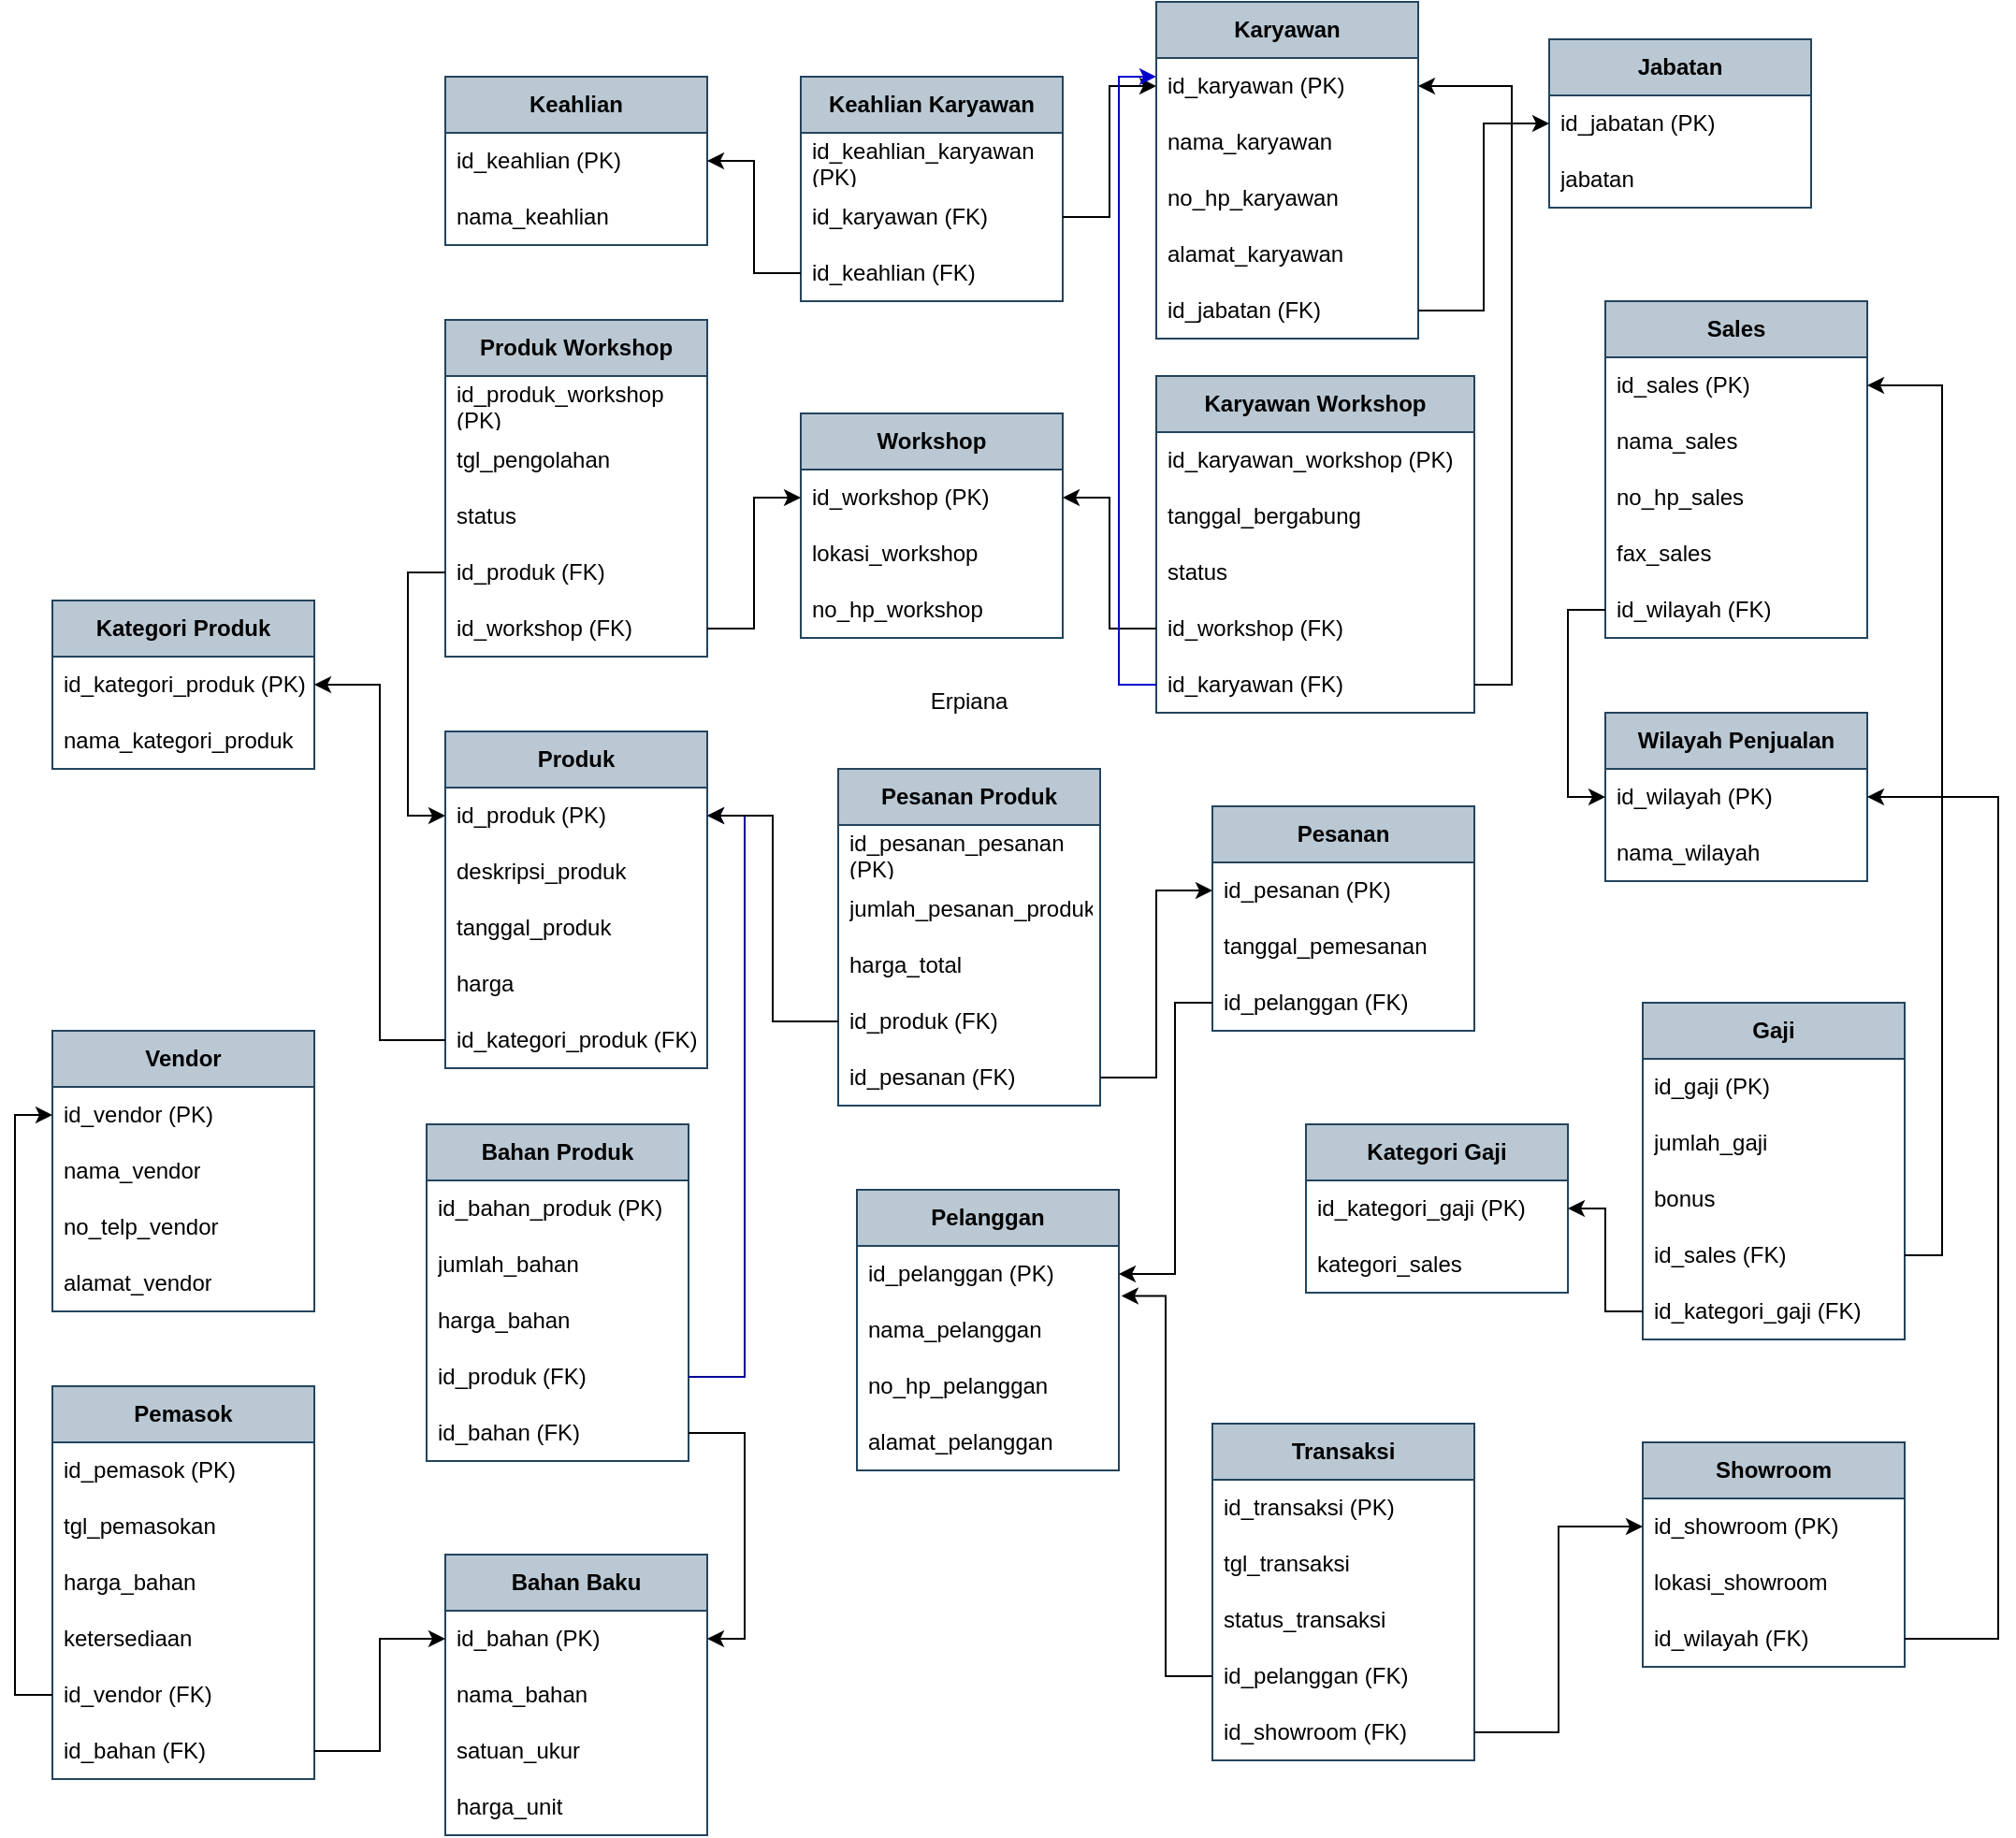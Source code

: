 <mxfile version="25.0.3">
  <diagram name="Page-1" id="Vwt3tkQI6Hkqenx-UlYi">
    <mxGraphModel dx="-507" dy="1329" grid="1" gridSize="10" guides="1" tooltips="1" connect="1" arrows="1" fold="1" page="1" pageScale="1" pageWidth="1000" pageHeight="700" math="0" shadow="0">
      <root>
        <mxCell id="0" />
        <mxCell id="1" parent="0" />
        <mxCell id="Iwpj3NEt0pgIknEhgFyD-128" value="&lt;b&gt;Produk&lt;/b&gt;" style="swimlane;fontStyle=0;childLayout=stackLayout;horizontal=1;startSize=30;horizontalStack=0;resizeParent=1;resizeParentMax=0;resizeLast=0;collapsible=1;marginBottom=0;whiteSpace=wrap;html=1;fillColor=#bac8d3;strokeColor=#23445d;" parent="1" vertex="1">
          <mxGeometry x="2640" y="-100" width="140" height="180" as="geometry" />
        </mxCell>
        <mxCell id="Iwpj3NEt0pgIknEhgFyD-129" value="id_produk (PK)" style="text;strokeColor=none;fillColor=none;align=left;verticalAlign=middle;spacingLeft=4;spacingRight=4;overflow=hidden;points=[[0,0.5],[1,0.5]];portConstraint=eastwest;rotatable=0;whiteSpace=wrap;html=1;" parent="Iwpj3NEt0pgIknEhgFyD-128" vertex="1">
          <mxGeometry y="30" width="140" height="30" as="geometry" />
        </mxCell>
        <mxCell id="Iwpj3NEt0pgIknEhgFyD-130" value="deskripsi_produk" style="text;strokeColor=none;fillColor=none;align=left;verticalAlign=middle;spacingLeft=4;spacingRight=4;overflow=hidden;points=[[0,0.5],[1,0.5]];portConstraint=eastwest;rotatable=0;whiteSpace=wrap;html=1;" parent="Iwpj3NEt0pgIknEhgFyD-128" vertex="1">
          <mxGeometry y="60" width="140" height="30" as="geometry" />
        </mxCell>
        <mxCell id="Iwpj3NEt0pgIknEhgFyD-131" value="tanggal_produk" style="text;strokeColor=none;fillColor=none;align=left;verticalAlign=middle;spacingLeft=4;spacingRight=4;overflow=hidden;points=[[0,0.5],[1,0.5]];portConstraint=eastwest;rotatable=0;whiteSpace=wrap;html=1;" parent="Iwpj3NEt0pgIknEhgFyD-128" vertex="1">
          <mxGeometry y="90" width="140" height="30" as="geometry" />
        </mxCell>
        <mxCell id="Iwpj3NEt0pgIknEhgFyD-132" value="harga" style="text;strokeColor=none;fillColor=none;align=left;verticalAlign=middle;spacingLeft=4;spacingRight=4;overflow=hidden;points=[[0,0.5],[1,0.5]];portConstraint=eastwest;rotatable=0;whiteSpace=wrap;html=1;" parent="Iwpj3NEt0pgIknEhgFyD-128" vertex="1">
          <mxGeometry y="120" width="140" height="30" as="geometry" />
        </mxCell>
        <mxCell id="Iwpj3NEt0pgIknEhgFyD-133" value="id_kategori_produk (FK)" style="text;strokeColor=none;fillColor=none;align=left;verticalAlign=middle;spacingLeft=4;spacingRight=4;overflow=hidden;points=[[0,0.5],[1,0.5]];portConstraint=eastwest;rotatable=0;whiteSpace=wrap;html=1;" parent="Iwpj3NEt0pgIknEhgFyD-128" vertex="1">
          <mxGeometry y="150" width="140" height="30" as="geometry" />
        </mxCell>
        <mxCell id="Iwpj3NEt0pgIknEhgFyD-134" value="&lt;b&gt;Pesanan&lt;/b&gt;" style="swimlane;fontStyle=0;childLayout=stackLayout;horizontal=1;startSize=30;horizontalStack=0;resizeParent=1;resizeParentMax=0;resizeLast=0;collapsible=1;marginBottom=0;whiteSpace=wrap;html=1;fillColor=#bac8d3;strokeColor=#23445d;" parent="1" vertex="1">
          <mxGeometry x="3050" y="-60" width="140" height="120" as="geometry" />
        </mxCell>
        <mxCell id="Iwpj3NEt0pgIknEhgFyD-135" value="id_pesanan (PK)" style="text;strokeColor=none;fillColor=none;align=left;verticalAlign=middle;spacingLeft=4;spacingRight=4;overflow=hidden;points=[[0,0.5],[1,0.5]];portConstraint=eastwest;rotatable=0;whiteSpace=wrap;html=1;" parent="Iwpj3NEt0pgIknEhgFyD-134" vertex="1">
          <mxGeometry y="30" width="140" height="30" as="geometry" />
        </mxCell>
        <mxCell id="Iwpj3NEt0pgIknEhgFyD-136" value="tanggal_pemesanan" style="text;strokeColor=none;fillColor=none;align=left;verticalAlign=middle;spacingLeft=4;spacingRight=4;overflow=hidden;points=[[0,0.5],[1,0.5]];portConstraint=eastwest;rotatable=0;whiteSpace=wrap;html=1;" parent="Iwpj3NEt0pgIknEhgFyD-134" vertex="1">
          <mxGeometry y="60" width="140" height="30" as="geometry" />
        </mxCell>
        <mxCell id="Iwpj3NEt0pgIknEhgFyD-137" value="id_pelanggan (FK)" style="text;strokeColor=none;fillColor=none;align=left;verticalAlign=middle;spacingLeft=4;spacingRight=4;overflow=hidden;points=[[0,0.5],[1,0.5]];portConstraint=eastwest;rotatable=0;whiteSpace=wrap;html=1;" parent="Iwpj3NEt0pgIknEhgFyD-134" vertex="1">
          <mxGeometry y="90" width="140" height="30" as="geometry" />
        </mxCell>
        <mxCell id="Iwpj3NEt0pgIknEhgFyD-138" value="&lt;b&gt;Pesanan Produk&lt;/b&gt;" style="swimlane;fontStyle=0;childLayout=stackLayout;horizontal=1;startSize=30;horizontalStack=0;resizeParent=1;resizeParentMax=0;resizeLast=0;collapsible=1;marginBottom=0;whiteSpace=wrap;html=1;fillColor=#bac8d3;strokeColor=#23445d;" parent="1" vertex="1">
          <mxGeometry x="2850" y="-80" width="140" height="180" as="geometry" />
        </mxCell>
        <mxCell id="Iwpj3NEt0pgIknEhgFyD-139" value="id_pesanan_pesanan (PK)" style="text;strokeColor=none;fillColor=none;align=left;verticalAlign=middle;spacingLeft=4;spacingRight=4;overflow=hidden;points=[[0,0.5],[1,0.5]];portConstraint=eastwest;rotatable=0;whiteSpace=wrap;html=1;" parent="Iwpj3NEt0pgIknEhgFyD-138" vertex="1">
          <mxGeometry y="30" width="140" height="30" as="geometry" />
        </mxCell>
        <mxCell id="Iwpj3NEt0pgIknEhgFyD-140" value="jumlah_pesanan_produk" style="text;strokeColor=none;fillColor=none;align=left;verticalAlign=middle;spacingLeft=4;spacingRight=4;overflow=hidden;points=[[0,0.5],[1,0.5]];portConstraint=eastwest;rotatable=0;whiteSpace=wrap;html=1;" parent="Iwpj3NEt0pgIknEhgFyD-138" vertex="1">
          <mxGeometry y="60" width="140" height="30" as="geometry" />
        </mxCell>
        <mxCell id="Iwpj3NEt0pgIknEhgFyD-141" value="harga_total" style="text;strokeColor=none;fillColor=none;align=left;verticalAlign=middle;spacingLeft=4;spacingRight=4;overflow=hidden;points=[[0,0.5],[1,0.5]];portConstraint=eastwest;rotatable=0;whiteSpace=wrap;html=1;" parent="Iwpj3NEt0pgIknEhgFyD-138" vertex="1">
          <mxGeometry y="90" width="140" height="30" as="geometry" />
        </mxCell>
        <mxCell id="Iwpj3NEt0pgIknEhgFyD-142" value="id_produk (FK)" style="text;strokeColor=none;fillColor=none;align=left;verticalAlign=middle;spacingLeft=4;spacingRight=4;overflow=hidden;points=[[0,0.5],[1,0.5]];portConstraint=eastwest;rotatable=0;whiteSpace=wrap;html=1;" parent="Iwpj3NEt0pgIknEhgFyD-138" vertex="1">
          <mxGeometry y="120" width="140" height="30" as="geometry" />
        </mxCell>
        <mxCell id="Iwpj3NEt0pgIknEhgFyD-143" value="id_pesanan (FK)" style="text;strokeColor=none;fillColor=none;align=left;verticalAlign=middle;spacingLeft=4;spacingRight=4;overflow=hidden;points=[[0,0.5],[1,0.5]];portConstraint=eastwest;rotatable=0;whiteSpace=wrap;html=1;" parent="Iwpj3NEt0pgIknEhgFyD-138" vertex="1">
          <mxGeometry y="150" width="140" height="30" as="geometry" />
        </mxCell>
        <mxCell id="Iwpj3NEt0pgIknEhgFyD-144" value="&lt;b&gt;Bahan Baku&lt;/b&gt;" style="swimlane;fontStyle=0;childLayout=stackLayout;horizontal=1;startSize=30;horizontalStack=0;resizeParent=1;resizeParentMax=0;resizeLast=0;collapsible=1;marginBottom=0;whiteSpace=wrap;html=1;fillColor=#bac8d3;strokeColor=#23445d;" parent="1" vertex="1">
          <mxGeometry x="2640" y="340" width="140" height="150" as="geometry" />
        </mxCell>
        <mxCell id="Iwpj3NEt0pgIknEhgFyD-145" value="id_bahan (PK)" style="text;strokeColor=none;fillColor=none;align=left;verticalAlign=middle;spacingLeft=4;spacingRight=4;overflow=hidden;points=[[0,0.5],[1,0.5]];portConstraint=eastwest;rotatable=0;whiteSpace=wrap;html=1;" parent="Iwpj3NEt0pgIknEhgFyD-144" vertex="1">
          <mxGeometry y="30" width="140" height="30" as="geometry" />
        </mxCell>
        <mxCell id="Iwpj3NEt0pgIknEhgFyD-146" value="nama_bahan" style="text;strokeColor=none;fillColor=none;align=left;verticalAlign=middle;spacingLeft=4;spacingRight=4;overflow=hidden;points=[[0,0.5],[1,0.5]];portConstraint=eastwest;rotatable=0;whiteSpace=wrap;html=1;" parent="Iwpj3NEt0pgIknEhgFyD-144" vertex="1">
          <mxGeometry y="60" width="140" height="30" as="geometry" />
        </mxCell>
        <mxCell id="Iwpj3NEt0pgIknEhgFyD-147" value="satuan_ukur" style="text;strokeColor=none;fillColor=none;align=left;verticalAlign=middle;spacingLeft=4;spacingRight=4;overflow=hidden;points=[[0,0.5],[1,0.5]];portConstraint=eastwest;rotatable=0;whiteSpace=wrap;html=1;" parent="Iwpj3NEt0pgIknEhgFyD-144" vertex="1">
          <mxGeometry y="90" width="140" height="30" as="geometry" />
        </mxCell>
        <mxCell id="Iwpj3NEt0pgIknEhgFyD-148" value="harga_unit" style="text;strokeColor=none;fillColor=none;align=left;verticalAlign=middle;spacingLeft=4;spacingRight=4;overflow=hidden;points=[[0,0.5],[1,0.5]];portConstraint=eastwest;rotatable=0;whiteSpace=wrap;html=1;" parent="Iwpj3NEt0pgIknEhgFyD-144" vertex="1">
          <mxGeometry y="120" width="140" height="30" as="geometry" />
        </mxCell>
        <mxCell id="Iwpj3NEt0pgIknEhgFyD-149" value="&lt;b&gt;Bahan Produk&lt;/b&gt;" style="swimlane;fontStyle=0;childLayout=stackLayout;horizontal=1;startSize=30;horizontalStack=0;resizeParent=1;resizeParentMax=0;resizeLast=0;collapsible=1;marginBottom=0;whiteSpace=wrap;html=1;fillColor=#bac8d3;strokeColor=#23445d;" parent="1" vertex="1">
          <mxGeometry x="2630" y="110" width="140" height="180" as="geometry" />
        </mxCell>
        <mxCell id="Iwpj3NEt0pgIknEhgFyD-150" value="id_bahan_produk (PK)" style="text;strokeColor=none;fillColor=none;align=left;verticalAlign=middle;spacingLeft=4;spacingRight=4;overflow=hidden;points=[[0,0.5],[1,0.5]];portConstraint=eastwest;rotatable=0;whiteSpace=wrap;html=1;" parent="Iwpj3NEt0pgIknEhgFyD-149" vertex="1">
          <mxGeometry y="30" width="140" height="30" as="geometry" />
        </mxCell>
        <mxCell id="Iwpj3NEt0pgIknEhgFyD-151" value="jumlah_bahan" style="text;strokeColor=none;fillColor=none;align=left;verticalAlign=middle;spacingLeft=4;spacingRight=4;overflow=hidden;points=[[0,0.5],[1,0.5]];portConstraint=eastwest;rotatable=0;whiteSpace=wrap;html=1;" parent="Iwpj3NEt0pgIknEhgFyD-149" vertex="1">
          <mxGeometry y="60" width="140" height="30" as="geometry" />
        </mxCell>
        <mxCell id="Iwpj3NEt0pgIknEhgFyD-152" value="harga_bahan" style="text;strokeColor=none;fillColor=none;align=left;verticalAlign=middle;spacingLeft=4;spacingRight=4;overflow=hidden;points=[[0,0.5],[1,0.5]];portConstraint=eastwest;rotatable=0;whiteSpace=wrap;html=1;" parent="Iwpj3NEt0pgIknEhgFyD-149" vertex="1">
          <mxGeometry y="90" width="140" height="30" as="geometry" />
        </mxCell>
        <mxCell id="Iwpj3NEt0pgIknEhgFyD-153" value="id_produk (FK)" style="text;strokeColor=none;fillColor=none;align=left;verticalAlign=middle;spacingLeft=4;spacingRight=4;overflow=hidden;points=[[0,0.5],[1,0.5]];portConstraint=eastwest;rotatable=0;whiteSpace=wrap;html=1;" parent="Iwpj3NEt0pgIknEhgFyD-149" vertex="1">
          <mxGeometry y="120" width="140" height="30" as="geometry" />
        </mxCell>
        <mxCell id="Iwpj3NEt0pgIknEhgFyD-154" value="id_bahan (FK)" style="text;strokeColor=none;fillColor=none;align=left;verticalAlign=middle;spacingLeft=4;spacingRight=4;overflow=hidden;points=[[0,0.5],[1,0.5]];portConstraint=eastwest;rotatable=0;whiteSpace=wrap;html=1;" parent="Iwpj3NEt0pgIknEhgFyD-149" vertex="1">
          <mxGeometry y="150" width="140" height="30" as="geometry" />
        </mxCell>
        <mxCell id="Iwpj3NEt0pgIknEhgFyD-155" value="&lt;b&gt;Pemasok&lt;/b&gt;" style="swimlane;fontStyle=0;childLayout=stackLayout;horizontal=1;startSize=30;horizontalStack=0;resizeParent=1;resizeParentMax=0;resizeLast=0;collapsible=1;marginBottom=0;whiteSpace=wrap;html=1;fillColor=#bac8d3;strokeColor=#23445d;" parent="1" vertex="1">
          <mxGeometry x="2430" y="250" width="140" height="210" as="geometry" />
        </mxCell>
        <mxCell id="Iwpj3NEt0pgIknEhgFyD-156" value="id_pemasok (PK)" style="text;strokeColor=none;fillColor=none;align=left;verticalAlign=middle;spacingLeft=4;spacingRight=4;overflow=hidden;points=[[0,0.5],[1,0.5]];portConstraint=eastwest;rotatable=0;whiteSpace=wrap;html=1;" parent="Iwpj3NEt0pgIknEhgFyD-155" vertex="1">
          <mxGeometry y="30" width="140" height="30" as="geometry" />
        </mxCell>
        <mxCell id="Iwpj3NEt0pgIknEhgFyD-157" value="tgl_pemasokan" style="text;strokeColor=none;fillColor=none;align=left;verticalAlign=middle;spacingLeft=4;spacingRight=4;overflow=hidden;points=[[0,0.5],[1,0.5]];portConstraint=eastwest;rotatable=0;whiteSpace=wrap;html=1;" parent="Iwpj3NEt0pgIknEhgFyD-155" vertex="1">
          <mxGeometry y="60" width="140" height="30" as="geometry" />
        </mxCell>
        <mxCell id="Iwpj3NEt0pgIknEhgFyD-158" value="harga_bahan" style="text;strokeColor=none;fillColor=none;align=left;verticalAlign=middle;spacingLeft=4;spacingRight=4;overflow=hidden;points=[[0,0.5],[1,0.5]];portConstraint=eastwest;rotatable=0;whiteSpace=wrap;html=1;" parent="Iwpj3NEt0pgIknEhgFyD-155" vertex="1">
          <mxGeometry y="90" width="140" height="30" as="geometry" />
        </mxCell>
        <mxCell id="Iwpj3NEt0pgIknEhgFyD-159" value="ketersediaan" style="text;strokeColor=none;fillColor=none;align=left;verticalAlign=middle;spacingLeft=4;spacingRight=4;overflow=hidden;points=[[0,0.5],[1,0.5]];portConstraint=eastwest;rotatable=0;whiteSpace=wrap;html=1;" parent="Iwpj3NEt0pgIknEhgFyD-155" vertex="1">
          <mxGeometry y="120" width="140" height="30" as="geometry" />
        </mxCell>
        <mxCell id="Iwpj3NEt0pgIknEhgFyD-160" value="id_vendor (FK)" style="text;strokeColor=none;fillColor=none;align=left;verticalAlign=middle;spacingLeft=4;spacingRight=4;overflow=hidden;points=[[0,0.5],[1,0.5]];portConstraint=eastwest;rotatable=0;whiteSpace=wrap;html=1;" parent="Iwpj3NEt0pgIknEhgFyD-155" vertex="1">
          <mxGeometry y="150" width="140" height="30" as="geometry" />
        </mxCell>
        <mxCell id="Iwpj3NEt0pgIknEhgFyD-161" value="id_bahan (FK)" style="text;strokeColor=none;fillColor=none;align=left;verticalAlign=middle;spacingLeft=4;spacingRight=4;overflow=hidden;points=[[0,0.5],[1,0.5]];portConstraint=eastwest;rotatable=0;whiteSpace=wrap;html=1;" parent="Iwpj3NEt0pgIknEhgFyD-155" vertex="1">
          <mxGeometry y="180" width="140" height="30" as="geometry" />
        </mxCell>
        <mxCell id="Iwpj3NEt0pgIknEhgFyD-162" value="&lt;b&gt;Vendor&lt;/b&gt;" style="swimlane;fontStyle=0;childLayout=stackLayout;horizontal=1;startSize=30;horizontalStack=0;resizeParent=1;resizeParentMax=0;resizeLast=0;collapsible=1;marginBottom=0;whiteSpace=wrap;html=1;fillColor=#bac8d3;strokeColor=#23445d;" parent="1" vertex="1">
          <mxGeometry x="2430" y="60" width="140" height="150" as="geometry" />
        </mxCell>
        <mxCell id="Iwpj3NEt0pgIknEhgFyD-163" value="id_vendor (PK)" style="text;strokeColor=none;fillColor=none;align=left;verticalAlign=middle;spacingLeft=4;spacingRight=4;overflow=hidden;points=[[0,0.5],[1,0.5]];portConstraint=eastwest;rotatable=0;whiteSpace=wrap;html=1;" parent="Iwpj3NEt0pgIknEhgFyD-162" vertex="1">
          <mxGeometry y="30" width="140" height="30" as="geometry" />
        </mxCell>
        <mxCell id="Iwpj3NEt0pgIknEhgFyD-164" value="nama_vendor" style="text;strokeColor=none;fillColor=none;align=left;verticalAlign=middle;spacingLeft=4;spacingRight=4;overflow=hidden;points=[[0,0.5],[1,0.5]];portConstraint=eastwest;rotatable=0;whiteSpace=wrap;html=1;" parent="Iwpj3NEt0pgIknEhgFyD-162" vertex="1">
          <mxGeometry y="60" width="140" height="30" as="geometry" />
        </mxCell>
        <mxCell id="Iwpj3NEt0pgIknEhgFyD-165" value="no_telp_vendor" style="text;strokeColor=none;fillColor=none;align=left;verticalAlign=middle;spacingLeft=4;spacingRight=4;overflow=hidden;points=[[0,0.5],[1,0.5]];portConstraint=eastwest;rotatable=0;whiteSpace=wrap;html=1;" parent="Iwpj3NEt0pgIknEhgFyD-162" vertex="1">
          <mxGeometry y="90" width="140" height="30" as="geometry" />
        </mxCell>
        <mxCell id="Iwpj3NEt0pgIknEhgFyD-166" value="alamat_vendor" style="text;strokeColor=none;fillColor=none;align=left;verticalAlign=middle;spacingLeft=4;spacingRight=4;overflow=hidden;points=[[0,0.5],[1,0.5]];portConstraint=eastwest;rotatable=0;whiteSpace=wrap;html=1;" parent="Iwpj3NEt0pgIknEhgFyD-162" vertex="1">
          <mxGeometry y="120" width="140" height="30" as="geometry" />
        </mxCell>
        <mxCell id="Iwpj3NEt0pgIknEhgFyD-173" value="&lt;b&gt;Pelanggan&lt;/b&gt;" style="swimlane;fontStyle=0;childLayout=stackLayout;horizontal=1;startSize=30;horizontalStack=0;resizeParent=1;resizeParentMax=0;resizeLast=0;collapsible=1;marginBottom=0;whiteSpace=wrap;html=1;fillColor=#bac8d3;strokeColor=#23445d;" parent="1" vertex="1">
          <mxGeometry x="2860" y="145" width="140" height="150" as="geometry" />
        </mxCell>
        <mxCell id="Iwpj3NEt0pgIknEhgFyD-174" value="id_pelanggan (PK)" style="text;strokeColor=none;fillColor=none;align=left;verticalAlign=middle;spacingLeft=4;spacingRight=4;overflow=hidden;points=[[0,0.5],[1,0.5]];portConstraint=eastwest;rotatable=0;whiteSpace=wrap;html=1;" parent="Iwpj3NEt0pgIknEhgFyD-173" vertex="1">
          <mxGeometry y="30" width="140" height="30" as="geometry" />
        </mxCell>
        <mxCell id="Iwpj3NEt0pgIknEhgFyD-175" value="nama_pelanggan" style="text;strokeColor=none;fillColor=none;align=left;verticalAlign=middle;spacingLeft=4;spacingRight=4;overflow=hidden;points=[[0,0.5],[1,0.5]];portConstraint=eastwest;rotatable=0;whiteSpace=wrap;html=1;" parent="Iwpj3NEt0pgIknEhgFyD-173" vertex="1">
          <mxGeometry y="60" width="140" height="30" as="geometry" />
        </mxCell>
        <mxCell id="Iwpj3NEt0pgIknEhgFyD-176" value="no_hp_pelanggan" style="text;strokeColor=none;fillColor=none;align=left;verticalAlign=middle;spacingLeft=4;spacingRight=4;overflow=hidden;points=[[0,0.5],[1,0.5]];portConstraint=eastwest;rotatable=0;whiteSpace=wrap;html=1;" parent="Iwpj3NEt0pgIknEhgFyD-173" vertex="1">
          <mxGeometry y="90" width="140" height="30" as="geometry" />
        </mxCell>
        <mxCell id="Iwpj3NEt0pgIknEhgFyD-177" value="alamat_pelanggan" style="text;strokeColor=none;fillColor=none;align=left;verticalAlign=middle;spacingLeft=4;spacingRight=4;overflow=hidden;points=[[0,0.5],[1,0.5]];portConstraint=eastwest;rotatable=0;whiteSpace=wrap;html=1;" parent="Iwpj3NEt0pgIknEhgFyD-173" vertex="1">
          <mxGeometry y="120" width="140" height="30" as="geometry" />
        </mxCell>
        <mxCell id="Iwpj3NEt0pgIknEhgFyD-179" value="&lt;b&gt;Kategori Produk&lt;/b&gt;" style="swimlane;fontStyle=0;childLayout=stackLayout;horizontal=1;startSize=30;horizontalStack=0;resizeParent=1;resizeParentMax=0;resizeLast=0;collapsible=1;marginBottom=0;whiteSpace=wrap;html=1;fillColor=#bac8d3;strokeColor=#23445d;" parent="1" vertex="1">
          <mxGeometry x="2430" y="-170" width="140" height="90" as="geometry" />
        </mxCell>
        <mxCell id="Iwpj3NEt0pgIknEhgFyD-180" value="id_kategori_produk (PK)" style="text;strokeColor=none;fillColor=none;align=left;verticalAlign=middle;spacingLeft=4;spacingRight=4;overflow=hidden;points=[[0,0.5],[1,0.5]];portConstraint=eastwest;rotatable=0;whiteSpace=wrap;html=1;" parent="Iwpj3NEt0pgIknEhgFyD-179" vertex="1">
          <mxGeometry y="30" width="140" height="30" as="geometry" />
        </mxCell>
        <mxCell id="Iwpj3NEt0pgIknEhgFyD-181" value="nama_kategori_produk" style="text;strokeColor=none;fillColor=none;align=left;verticalAlign=middle;spacingLeft=4;spacingRight=4;overflow=hidden;points=[[0,0.5],[1,0.5]];portConstraint=eastwest;rotatable=0;whiteSpace=wrap;html=1;" parent="Iwpj3NEt0pgIknEhgFyD-179" vertex="1">
          <mxGeometry y="60" width="140" height="30" as="geometry" />
        </mxCell>
        <mxCell id="Iwpj3NEt0pgIknEhgFyD-183" value="&lt;b&gt;Produk Workshop&lt;/b&gt;" style="swimlane;fontStyle=0;childLayout=stackLayout;horizontal=1;startSize=30;horizontalStack=0;resizeParent=1;resizeParentMax=0;resizeLast=0;collapsible=1;marginBottom=0;whiteSpace=wrap;html=1;fillColor=#bac8d3;strokeColor=#23445d;" parent="1" vertex="1">
          <mxGeometry x="2640" y="-320" width="140" height="180" as="geometry" />
        </mxCell>
        <mxCell id="Iwpj3NEt0pgIknEhgFyD-184" value="id_produk_workshop (PK)" style="text;strokeColor=none;fillColor=none;align=left;verticalAlign=middle;spacingLeft=4;spacingRight=4;overflow=hidden;points=[[0,0.5],[1,0.5]];portConstraint=eastwest;rotatable=0;whiteSpace=wrap;html=1;" parent="Iwpj3NEt0pgIknEhgFyD-183" vertex="1">
          <mxGeometry y="30" width="140" height="30" as="geometry" />
        </mxCell>
        <mxCell id="Iwpj3NEt0pgIknEhgFyD-186" value="tgl_pengolahan" style="text;strokeColor=none;fillColor=none;align=left;verticalAlign=middle;spacingLeft=4;spacingRight=4;overflow=hidden;points=[[0,0.5],[1,0.5]];portConstraint=eastwest;rotatable=0;whiteSpace=wrap;html=1;" parent="Iwpj3NEt0pgIknEhgFyD-183" vertex="1">
          <mxGeometry y="60" width="140" height="30" as="geometry" />
        </mxCell>
        <mxCell id="Iwpj3NEt0pgIknEhgFyD-187" value="status" style="text;strokeColor=none;fillColor=none;align=left;verticalAlign=middle;spacingLeft=4;spacingRight=4;overflow=hidden;points=[[0,0.5],[1,0.5]];portConstraint=eastwest;rotatable=0;whiteSpace=wrap;html=1;" parent="Iwpj3NEt0pgIknEhgFyD-183" vertex="1">
          <mxGeometry y="90" width="140" height="30" as="geometry" />
        </mxCell>
        <mxCell id="Iwpj3NEt0pgIknEhgFyD-185" value="id_produk (FK)" style="text;strokeColor=none;fillColor=none;align=left;verticalAlign=middle;spacingLeft=4;spacingRight=4;overflow=hidden;points=[[0,0.5],[1,0.5]];portConstraint=eastwest;rotatable=0;whiteSpace=wrap;html=1;" parent="Iwpj3NEt0pgIknEhgFyD-183" vertex="1">
          <mxGeometry y="120" width="140" height="30" as="geometry" />
        </mxCell>
        <mxCell id="Iwpj3NEt0pgIknEhgFyD-188" value="id_workshop (FK)" style="text;strokeColor=none;fillColor=none;align=left;verticalAlign=middle;spacingLeft=4;spacingRight=4;overflow=hidden;points=[[0,0.5],[1,0.5]];portConstraint=eastwest;rotatable=0;whiteSpace=wrap;html=1;" parent="Iwpj3NEt0pgIknEhgFyD-183" vertex="1">
          <mxGeometry y="150" width="140" height="30" as="geometry" />
        </mxCell>
        <mxCell id="Iwpj3NEt0pgIknEhgFyD-190" value="&lt;b&gt;Workshop&lt;/b&gt;" style="swimlane;fontStyle=0;childLayout=stackLayout;horizontal=1;startSize=30;horizontalStack=0;resizeParent=1;resizeParentMax=0;resizeLast=0;collapsible=1;marginBottom=0;whiteSpace=wrap;html=1;fillColor=#bac8d3;strokeColor=#23445d;" parent="1" vertex="1">
          <mxGeometry x="2830" y="-270" width="140" height="120" as="geometry" />
        </mxCell>
        <mxCell id="Iwpj3NEt0pgIknEhgFyD-191" value="id_workshop (PK)" style="text;strokeColor=none;fillColor=none;align=left;verticalAlign=middle;spacingLeft=4;spacingRight=4;overflow=hidden;points=[[0,0.5],[1,0.5]];portConstraint=eastwest;rotatable=0;whiteSpace=wrap;html=1;" parent="Iwpj3NEt0pgIknEhgFyD-190" vertex="1">
          <mxGeometry y="30" width="140" height="30" as="geometry" />
        </mxCell>
        <mxCell id="Iwpj3NEt0pgIknEhgFyD-192" value="lokasi_workshop" style="text;strokeColor=none;fillColor=none;align=left;verticalAlign=middle;spacingLeft=4;spacingRight=4;overflow=hidden;points=[[0,0.5],[1,0.5]];portConstraint=eastwest;rotatable=0;whiteSpace=wrap;html=1;" parent="Iwpj3NEt0pgIknEhgFyD-190" vertex="1">
          <mxGeometry y="60" width="140" height="30" as="geometry" />
        </mxCell>
        <mxCell id="Iwpj3NEt0pgIknEhgFyD-193" value="no_hp_workshop" style="text;strokeColor=none;fillColor=none;align=left;verticalAlign=middle;spacingLeft=4;spacingRight=4;overflow=hidden;points=[[0,0.5],[1,0.5]];portConstraint=eastwest;rotatable=0;whiteSpace=wrap;html=1;" parent="Iwpj3NEt0pgIknEhgFyD-190" vertex="1">
          <mxGeometry y="90" width="140" height="30" as="geometry" />
        </mxCell>
        <mxCell id="Iwpj3NEt0pgIknEhgFyD-195" value="&lt;b&gt;Karyawan Workshop&lt;/b&gt;" style="swimlane;fontStyle=0;childLayout=stackLayout;horizontal=1;startSize=30;horizontalStack=0;resizeParent=1;resizeParentMax=0;resizeLast=0;collapsible=1;marginBottom=0;whiteSpace=wrap;html=1;fillColor=#bac8d3;strokeColor=#23445d;" parent="1" vertex="1">
          <mxGeometry x="3020" y="-290" width="170" height="180" as="geometry" />
        </mxCell>
        <mxCell id="Iwpj3NEt0pgIknEhgFyD-196" value="id_karyawan_workshop (PK)" style="text;strokeColor=none;fillColor=none;align=left;verticalAlign=middle;spacingLeft=4;spacingRight=4;overflow=hidden;points=[[0,0.5],[1,0.5]];portConstraint=eastwest;rotatable=0;whiteSpace=wrap;html=1;" parent="Iwpj3NEt0pgIknEhgFyD-195" vertex="1">
          <mxGeometry y="30" width="170" height="30" as="geometry" />
        </mxCell>
        <mxCell id="Iwpj3NEt0pgIknEhgFyD-197" value="tanggal_bergabung" style="text;strokeColor=none;fillColor=none;align=left;verticalAlign=middle;spacingLeft=4;spacingRight=4;overflow=hidden;points=[[0,0.5],[1,0.5]];portConstraint=eastwest;rotatable=0;whiteSpace=wrap;html=1;" parent="Iwpj3NEt0pgIknEhgFyD-195" vertex="1">
          <mxGeometry y="60" width="170" height="30" as="geometry" />
        </mxCell>
        <mxCell id="Iwpj3NEt0pgIknEhgFyD-198" value="status" style="text;strokeColor=none;fillColor=none;align=left;verticalAlign=middle;spacingLeft=4;spacingRight=4;overflow=hidden;points=[[0,0.5],[1,0.5]];portConstraint=eastwest;rotatable=0;whiteSpace=wrap;html=1;" parent="Iwpj3NEt0pgIknEhgFyD-195" vertex="1">
          <mxGeometry y="90" width="170" height="30" as="geometry" />
        </mxCell>
        <mxCell id="Iwpj3NEt0pgIknEhgFyD-199" value="id_workshop (FK)" style="text;strokeColor=none;fillColor=none;align=left;verticalAlign=middle;spacingLeft=4;spacingRight=4;overflow=hidden;points=[[0,0.5],[1,0.5]];portConstraint=eastwest;rotatable=0;whiteSpace=wrap;html=1;" parent="Iwpj3NEt0pgIknEhgFyD-195" vertex="1">
          <mxGeometry y="120" width="170" height="30" as="geometry" />
        </mxCell>
        <mxCell id="Iwpj3NEt0pgIknEhgFyD-200" value="id_karyawan (FK)" style="text;strokeColor=none;fillColor=none;align=left;verticalAlign=middle;spacingLeft=4;spacingRight=4;overflow=hidden;points=[[0,0.5],[1,0.5]];portConstraint=eastwest;rotatable=0;whiteSpace=wrap;html=1;" parent="Iwpj3NEt0pgIknEhgFyD-195" vertex="1">
          <mxGeometry y="150" width="170" height="30" as="geometry" />
        </mxCell>
        <mxCell id="Iwpj3NEt0pgIknEhgFyD-201" value="&lt;b&gt;Karyawan&lt;/b&gt;" style="swimlane;fontStyle=0;childLayout=stackLayout;horizontal=1;startSize=30;horizontalStack=0;resizeParent=1;resizeParentMax=0;resizeLast=0;collapsible=1;marginBottom=0;whiteSpace=wrap;html=1;fillColor=#bac8d3;strokeColor=#23445d;" parent="1" vertex="1">
          <mxGeometry x="3020" y="-490" width="140" height="180" as="geometry" />
        </mxCell>
        <mxCell id="Iwpj3NEt0pgIknEhgFyD-202" value="id_karyawan (PK)" style="text;strokeColor=none;fillColor=none;align=left;verticalAlign=middle;spacingLeft=4;spacingRight=4;overflow=hidden;points=[[0,0.5],[1,0.5]];portConstraint=eastwest;rotatable=0;whiteSpace=wrap;html=1;" parent="Iwpj3NEt0pgIknEhgFyD-201" vertex="1">
          <mxGeometry y="30" width="140" height="30" as="geometry" />
        </mxCell>
        <mxCell id="Iwpj3NEt0pgIknEhgFyD-203" value="nama_karyawan" style="text;strokeColor=none;fillColor=none;align=left;verticalAlign=middle;spacingLeft=4;spacingRight=4;overflow=hidden;points=[[0,0.5],[1,0.5]];portConstraint=eastwest;rotatable=0;whiteSpace=wrap;html=1;" parent="Iwpj3NEt0pgIknEhgFyD-201" vertex="1">
          <mxGeometry y="60" width="140" height="30" as="geometry" />
        </mxCell>
        <mxCell id="Iwpj3NEt0pgIknEhgFyD-204" value="no_hp_karyawan" style="text;strokeColor=none;fillColor=none;align=left;verticalAlign=middle;spacingLeft=4;spacingRight=4;overflow=hidden;points=[[0,0.5],[1,0.5]];portConstraint=eastwest;rotatable=0;whiteSpace=wrap;html=1;" parent="Iwpj3NEt0pgIknEhgFyD-201" vertex="1">
          <mxGeometry y="90" width="140" height="30" as="geometry" />
        </mxCell>
        <mxCell id="Iwpj3NEt0pgIknEhgFyD-205" value="alamat_karyawan" style="text;strokeColor=none;fillColor=none;align=left;verticalAlign=middle;spacingLeft=4;spacingRight=4;overflow=hidden;points=[[0,0.5],[1,0.5]];portConstraint=eastwest;rotatable=0;whiteSpace=wrap;html=1;" parent="Iwpj3NEt0pgIknEhgFyD-201" vertex="1">
          <mxGeometry y="120" width="140" height="30" as="geometry" />
        </mxCell>
        <mxCell id="Iwpj3NEt0pgIknEhgFyD-283" value="id_jabatan (FK)" style="text;strokeColor=none;fillColor=none;align=left;verticalAlign=middle;spacingLeft=4;spacingRight=4;overflow=hidden;points=[[0,0.5],[1,0.5]];portConstraint=eastwest;rotatable=0;whiteSpace=wrap;html=1;" parent="Iwpj3NEt0pgIknEhgFyD-201" vertex="1">
          <mxGeometry y="150" width="140" height="30" as="geometry" />
        </mxCell>
        <mxCell id="Iwpj3NEt0pgIknEhgFyD-208" value="&lt;b&gt;Keahlian Karyawan&lt;/b&gt;" style="swimlane;fontStyle=0;childLayout=stackLayout;horizontal=1;startSize=30;horizontalStack=0;resizeParent=1;resizeParentMax=0;resizeLast=0;collapsible=1;marginBottom=0;whiteSpace=wrap;html=1;fillColor=#bac8d3;strokeColor=#23445d;" parent="1" vertex="1">
          <mxGeometry x="2830" y="-450" width="140" height="120" as="geometry" />
        </mxCell>
        <mxCell id="Iwpj3NEt0pgIknEhgFyD-209" value="id_keahlian_karyawan (PK)" style="text;strokeColor=none;fillColor=none;align=left;verticalAlign=middle;spacingLeft=4;spacingRight=4;overflow=hidden;points=[[0,0.5],[1,0.5]];portConstraint=eastwest;rotatable=0;whiteSpace=wrap;html=1;" parent="Iwpj3NEt0pgIknEhgFyD-208" vertex="1">
          <mxGeometry y="30" width="140" height="30" as="geometry" />
        </mxCell>
        <mxCell id="Iwpj3NEt0pgIknEhgFyD-210" value="id_karyawan (FK)" style="text;strokeColor=none;fillColor=none;align=left;verticalAlign=middle;spacingLeft=4;spacingRight=4;overflow=hidden;points=[[0,0.5],[1,0.5]];portConstraint=eastwest;rotatable=0;whiteSpace=wrap;html=1;" parent="Iwpj3NEt0pgIknEhgFyD-208" vertex="1">
          <mxGeometry y="60" width="140" height="30" as="geometry" />
        </mxCell>
        <mxCell id="Iwpj3NEt0pgIknEhgFyD-211" value="id_keahlian (FK)" style="text;strokeColor=none;fillColor=none;align=left;verticalAlign=middle;spacingLeft=4;spacingRight=4;overflow=hidden;points=[[0,0.5],[1,0.5]];portConstraint=eastwest;rotatable=0;whiteSpace=wrap;html=1;" parent="Iwpj3NEt0pgIknEhgFyD-208" vertex="1">
          <mxGeometry y="90" width="140" height="30" as="geometry" />
        </mxCell>
        <mxCell id="Iwpj3NEt0pgIknEhgFyD-213" value="&lt;b&gt;Keahlian&lt;/b&gt;" style="swimlane;fontStyle=0;childLayout=stackLayout;horizontal=1;startSize=30;horizontalStack=0;resizeParent=1;resizeParentMax=0;resizeLast=0;collapsible=1;marginBottom=0;whiteSpace=wrap;html=1;fillColor=#bac8d3;strokeColor=#23445d;" parent="1" vertex="1">
          <mxGeometry x="2640" y="-450" width="140" height="90" as="geometry" />
        </mxCell>
        <mxCell id="Iwpj3NEt0pgIknEhgFyD-214" value="id_keahlian (PK)" style="text;strokeColor=none;fillColor=none;align=left;verticalAlign=middle;spacingLeft=4;spacingRight=4;overflow=hidden;points=[[0,0.5],[1,0.5]];portConstraint=eastwest;rotatable=0;whiteSpace=wrap;html=1;" parent="Iwpj3NEt0pgIknEhgFyD-213" vertex="1">
          <mxGeometry y="30" width="140" height="30" as="geometry" />
        </mxCell>
        <mxCell id="Iwpj3NEt0pgIknEhgFyD-215" value="nama_keahlian" style="text;strokeColor=none;fillColor=none;align=left;verticalAlign=middle;spacingLeft=4;spacingRight=4;overflow=hidden;points=[[0,0.5],[1,0.5]];portConstraint=eastwest;rotatable=0;whiteSpace=wrap;html=1;" parent="Iwpj3NEt0pgIknEhgFyD-213" vertex="1">
          <mxGeometry y="60" width="140" height="30" as="geometry" />
        </mxCell>
        <mxCell id="Iwpj3NEt0pgIknEhgFyD-217" value="&lt;b&gt;Jabatan&lt;/b&gt;" style="swimlane;fontStyle=0;childLayout=stackLayout;horizontal=1;startSize=30;horizontalStack=0;resizeParent=1;resizeParentMax=0;resizeLast=0;collapsible=1;marginBottom=0;whiteSpace=wrap;html=1;fillColor=#bac8d3;strokeColor=#23445d;" parent="1" vertex="1">
          <mxGeometry x="3230" y="-470" width="140" height="90" as="geometry" />
        </mxCell>
        <mxCell id="Iwpj3NEt0pgIknEhgFyD-218" value="id_jabatan (PK)" style="text;strokeColor=none;fillColor=none;align=left;verticalAlign=middle;spacingLeft=4;spacingRight=4;overflow=hidden;points=[[0,0.5],[1,0.5]];portConstraint=eastwest;rotatable=0;whiteSpace=wrap;html=1;" parent="Iwpj3NEt0pgIknEhgFyD-217" vertex="1">
          <mxGeometry y="30" width="140" height="30" as="geometry" />
        </mxCell>
        <mxCell id="Iwpj3NEt0pgIknEhgFyD-219" value="jabatan" style="text;strokeColor=none;fillColor=none;align=left;verticalAlign=middle;spacingLeft=4;spacingRight=4;overflow=hidden;points=[[0,0.5],[1,0.5]];portConstraint=eastwest;rotatable=0;whiteSpace=wrap;html=1;" parent="Iwpj3NEt0pgIknEhgFyD-217" vertex="1">
          <mxGeometry y="60" width="140" height="30" as="geometry" />
        </mxCell>
        <mxCell id="Iwpj3NEt0pgIknEhgFyD-221" value="&lt;b&gt;Transaksi&lt;/b&gt;" style="swimlane;fontStyle=0;childLayout=stackLayout;horizontal=1;startSize=30;horizontalStack=0;resizeParent=1;resizeParentMax=0;resizeLast=0;collapsible=1;marginBottom=0;whiteSpace=wrap;html=1;fillColor=#bac8d3;strokeColor=#23445d;" parent="1" vertex="1">
          <mxGeometry x="3050" y="270" width="140" height="180" as="geometry" />
        </mxCell>
        <mxCell id="Iwpj3NEt0pgIknEhgFyD-222" value="id_transaksi (PK)" style="text;strokeColor=none;fillColor=none;align=left;verticalAlign=middle;spacingLeft=4;spacingRight=4;overflow=hidden;points=[[0,0.5],[1,0.5]];portConstraint=eastwest;rotatable=0;whiteSpace=wrap;html=1;" parent="Iwpj3NEt0pgIknEhgFyD-221" vertex="1">
          <mxGeometry y="30" width="140" height="30" as="geometry" />
        </mxCell>
        <mxCell id="Iwpj3NEt0pgIknEhgFyD-223" value="tgl_transaksi" style="text;strokeColor=none;fillColor=none;align=left;verticalAlign=middle;spacingLeft=4;spacingRight=4;overflow=hidden;points=[[0,0.5],[1,0.5]];portConstraint=eastwest;rotatable=0;whiteSpace=wrap;html=1;" parent="Iwpj3NEt0pgIknEhgFyD-221" vertex="1">
          <mxGeometry y="60" width="140" height="30" as="geometry" />
        </mxCell>
        <mxCell id="Iwpj3NEt0pgIknEhgFyD-224" value="status_transaksi" style="text;strokeColor=none;fillColor=none;align=left;verticalAlign=middle;spacingLeft=4;spacingRight=4;overflow=hidden;points=[[0,0.5],[1,0.5]];portConstraint=eastwest;rotatable=0;whiteSpace=wrap;html=1;" parent="Iwpj3NEt0pgIknEhgFyD-221" vertex="1">
          <mxGeometry y="90" width="140" height="30" as="geometry" />
        </mxCell>
        <mxCell id="Iwpj3NEt0pgIknEhgFyD-225" value="id_pelanggan (FK)" style="text;strokeColor=none;fillColor=none;align=left;verticalAlign=middle;spacingLeft=4;spacingRight=4;overflow=hidden;points=[[0,0.5],[1,0.5]];portConstraint=eastwest;rotatable=0;whiteSpace=wrap;html=1;" parent="Iwpj3NEt0pgIknEhgFyD-221" vertex="1">
          <mxGeometry y="120" width="140" height="30" as="geometry" />
        </mxCell>
        <mxCell id="Iwpj3NEt0pgIknEhgFyD-226" value="id_showroom (FK)" style="text;strokeColor=none;fillColor=none;align=left;verticalAlign=middle;spacingLeft=4;spacingRight=4;overflow=hidden;points=[[0,0.5],[1,0.5]];portConstraint=eastwest;rotatable=0;whiteSpace=wrap;html=1;" parent="Iwpj3NEt0pgIknEhgFyD-221" vertex="1">
          <mxGeometry y="150" width="140" height="30" as="geometry" />
        </mxCell>
        <mxCell id="Iwpj3NEt0pgIknEhgFyD-228" value="&lt;b&gt;Showroom&lt;/b&gt;" style="swimlane;fontStyle=0;childLayout=stackLayout;horizontal=1;startSize=30;horizontalStack=0;resizeParent=1;resizeParentMax=0;resizeLast=0;collapsible=1;marginBottom=0;whiteSpace=wrap;html=1;fillColor=#bac8d3;strokeColor=#23445d;" parent="1" vertex="1">
          <mxGeometry x="3280" y="280" width="140" height="120" as="geometry" />
        </mxCell>
        <mxCell id="Iwpj3NEt0pgIknEhgFyD-229" value="id_showroom (PK)" style="text;strokeColor=none;fillColor=none;align=left;verticalAlign=middle;spacingLeft=4;spacingRight=4;overflow=hidden;points=[[0,0.5],[1,0.5]];portConstraint=eastwest;rotatable=0;whiteSpace=wrap;html=1;" parent="Iwpj3NEt0pgIknEhgFyD-228" vertex="1">
          <mxGeometry y="30" width="140" height="30" as="geometry" />
        </mxCell>
        <mxCell id="Iwpj3NEt0pgIknEhgFyD-230" value="lokasi_showroom" style="text;strokeColor=none;fillColor=none;align=left;verticalAlign=middle;spacingLeft=4;spacingRight=4;overflow=hidden;points=[[0,0.5],[1,0.5]];portConstraint=eastwest;rotatable=0;whiteSpace=wrap;html=1;" parent="Iwpj3NEt0pgIknEhgFyD-228" vertex="1">
          <mxGeometry y="60" width="140" height="30" as="geometry" />
        </mxCell>
        <mxCell id="Iwpj3NEt0pgIknEhgFyD-231" value="id_wilayah (FK)" style="text;strokeColor=none;fillColor=none;align=left;verticalAlign=middle;spacingLeft=4;spacingRight=4;overflow=hidden;points=[[0,0.5],[1,0.5]];portConstraint=eastwest;rotatable=0;whiteSpace=wrap;html=1;" parent="Iwpj3NEt0pgIknEhgFyD-228" vertex="1">
          <mxGeometry y="90" width="140" height="30" as="geometry" />
        </mxCell>
        <mxCell id="Iwpj3NEt0pgIknEhgFyD-233" value="&lt;b&gt;Wilayah Penjualan&lt;/b&gt;" style="swimlane;fontStyle=0;childLayout=stackLayout;horizontal=1;startSize=30;horizontalStack=0;resizeParent=1;resizeParentMax=0;resizeLast=0;collapsible=1;marginBottom=0;whiteSpace=wrap;html=1;fillColor=#bac8d3;strokeColor=#23445d;" parent="1" vertex="1">
          <mxGeometry x="3260" y="-110" width="140" height="90" as="geometry" />
        </mxCell>
        <mxCell id="Iwpj3NEt0pgIknEhgFyD-234" value="id_wilayah (PK)" style="text;strokeColor=none;fillColor=none;align=left;verticalAlign=middle;spacingLeft=4;spacingRight=4;overflow=hidden;points=[[0,0.5],[1,0.5]];portConstraint=eastwest;rotatable=0;whiteSpace=wrap;html=1;" parent="Iwpj3NEt0pgIknEhgFyD-233" vertex="1">
          <mxGeometry y="30" width="140" height="30" as="geometry" />
        </mxCell>
        <mxCell id="Iwpj3NEt0pgIknEhgFyD-235" value="nama_wilayah" style="text;strokeColor=none;fillColor=none;align=left;verticalAlign=middle;spacingLeft=4;spacingRight=4;overflow=hidden;points=[[0,0.5],[1,0.5]];portConstraint=eastwest;rotatable=0;whiteSpace=wrap;html=1;" parent="Iwpj3NEt0pgIknEhgFyD-233" vertex="1">
          <mxGeometry y="60" width="140" height="30" as="geometry" />
        </mxCell>
        <mxCell id="Iwpj3NEt0pgIknEhgFyD-237" value="&lt;b&gt;Sales&lt;/b&gt;" style="swimlane;fontStyle=0;childLayout=stackLayout;horizontal=1;startSize=30;horizontalStack=0;resizeParent=1;resizeParentMax=0;resizeLast=0;collapsible=1;marginBottom=0;whiteSpace=wrap;html=1;fillColor=#bac8d3;strokeColor=#23445d;" parent="1" vertex="1">
          <mxGeometry x="3260" y="-330" width="140" height="180" as="geometry" />
        </mxCell>
        <mxCell id="Iwpj3NEt0pgIknEhgFyD-238" value="id_sales (PK)" style="text;strokeColor=none;fillColor=none;align=left;verticalAlign=middle;spacingLeft=4;spacingRight=4;overflow=hidden;points=[[0,0.5],[1,0.5]];portConstraint=eastwest;rotatable=0;whiteSpace=wrap;html=1;" parent="Iwpj3NEt0pgIknEhgFyD-237" vertex="1">
          <mxGeometry y="30" width="140" height="30" as="geometry" />
        </mxCell>
        <mxCell id="Iwpj3NEt0pgIknEhgFyD-239" value="nama_sales" style="text;strokeColor=none;fillColor=none;align=left;verticalAlign=middle;spacingLeft=4;spacingRight=4;overflow=hidden;points=[[0,0.5],[1,0.5]];portConstraint=eastwest;rotatable=0;whiteSpace=wrap;html=1;" parent="Iwpj3NEt0pgIknEhgFyD-237" vertex="1">
          <mxGeometry y="60" width="140" height="30" as="geometry" />
        </mxCell>
        <mxCell id="Iwpj3NEt0pgIknEhgFyD-240" value="no_hp_sales" style="text;strokeColor=none;fillColor=none;align=left;verticalAlign=middle;spacingLeft=4;spacingRight=4;overflow=hidden;points=[[0,0.5],[1,0.5]];portConstraint=eastwest;rotatable=0;whiteSpace=wrap;html=1;" parent="Iwpj3NEt0pgIknEhgFyD-237" vertex="1">
          <mxGeometry y="90" width="140" height="30" as="geometry" />
        </mxCell>
        <mxCell id="Iwpj3NEt0pgIknEhgFyD-241" value="fax_sales" style="text;strokeColor=none;fillColor=none;align=left;verticalAlign=middle;spacingLeft=4;spacingRight=4;overflow=hidden;points=[[0,0.5],[1,0.5]];portConstraint=eastwest;rotatable=0;whiteSpace=wrap;html=1;" parent="Iwpj3NEt0pgIknEhgFyD-237" vertex="1">
          <mxGeometry y="120" width="140" height="30" as="geometry" />
        </mxCell>
        <mxCell id="Iwpj3NEt0pgIknEhgFyD-242" value="id_wilayah (FK)" style="text;strokeColor=none;fillColor=none;align=left;verticalAlign=middle;spacingLeft=4;spacingRight=4;overflow=hidden;points=[[0,0.5],[1,0.5]];portConstraint=eastwest;rotatable=0;whiteSpace=wrap;html=1;" parent="Iwpj3NEt0pgIknEhgFyD-237" vertex="1">
          <mxGeometry y="150" width="140" height="30" as="geometry" />
        </mxCell>
        <mxCell id="Iwpj3NEt0pgIknEhgFyD-244" value="&lt;b&gt;Gaji&lt;/b&gt;" style="swimlane;fontStyle=0;childLayout=stackLayout;horizontal=1;startSize=30;horizontalStack=0;resizeParent=1;resizeParentMax=0;resizeLast=0;collapsible=1;marginBottom=0;whiteSpace=wrap;html=1;fillColor=#bac8d3;strokeColor=#23445d;" parent="1" vertex="1">
          <mxGeometry x="3280" y="45" width="140" height="180" as="geometry" />
        </mxCell>
        <mxCell id="Iwpj3NEt0pgIknEhgFyD-245" value="id_gaji (PK)" style="text;strokeColor=none;fillColor=none;align=left;verticalAlign=middle;spacingLeft=4;spacingRight=4;overflow=hidden;points=[[0,0.5],[1,0.5]];portConstraint=eastwest;rotatable=0;whiteSpace=wrap;html=1;" parent="Iwpj3NEt0pgIknEhgFyD-244" vertex="1">
          <mxGeometry y="30" width="140" height="30" as="geometry" />
        </mxCell>
        <mxCell id="Iwpj3NEt0pgIknEhgFyD-246" value="jumlah_gaji" style="text;strokeColor=none;fillColor=none;align=left;verticalAlign=middle;spacingLeft=4;spacingRight=4;overflow=hidden;points=[[0,0.5],[1,0.5]];portConstraint=eastwest;rotatable=0;whiteSpace=wrap;html=1;" parent="Iwpj3NEt0pgIknEhgFyD-244" vertex="1">
          <mxGeometry y="60" width="140" height="30" as="geometry" />
        </mxCell>
        <mxCell id="Iwpj3NEt0pgIknEhgFyD-247" value="bonus" style="text;strokeColor=none;fillColor=none;align=left;verticalAlign=middle;spacingLeft=4;spacingRight=4;overflow=hidden;points=[[0,0.5],[1,0.5]];portConstraint=eastwest;rotatable=0;whiteSpace=wrap;html=1;" parent="Iwpj3NEt0pgIknEhgFyD-244" vertex="1">
          <mxGeometry y="90" width="140" height="30" as="geometry" />
        </mxCell>
        <mxCell id="Iwpj3NEt0pgIknEhgFyD-248" value="id_sales (FK)" style="text;strokeColor=none;fillColor=none;align=left;verticalAlign=middle;spacingLeft=4;spacingRight=4;overflow=hidden;points=[[0,0.5],[1,0.5]];portConstraint=eastwest;rotatable=0;whiteSpace=wrap;html=1;" parent="Iwpj3NEt0pgIknEhgFyD-244" vertex="1">
          <mxGeometry y="120" width="140" height="30" as="geometry" />
        </mxCell>
        <mxCell id="Iwpj3NEt0pgIknEhgFyD-249" value="id_kategori_gaji (FK)" style="text;strokeColor=none;fillColor=none;align=left;verticalAlign=middle;spacingLeft=4;spacingRight=4;overflow=hidden;points=[[0,0.5],[1,0.5]];portConstraint=eastwest;rotatable=0;whiteSpace=wrap;html=1;" parent="Iwpj3NEt0pgIknEhgFyD-244" vertex="1">
          <mxGeometry y="150" width="140" height="30" as="geometry" />
        </mxCell>
        <mxCell id="Iwpj3NEt0pgIknEhgFyD-251" value="&lt;b&gt;Kategori Gaji&lt;/b&gt;" style="swimlane;fontStyle=0;childLayout=stackLayout;horizontal=1;startSize=30;horizontalStack=0;resizeParent=1;resizeParentMax=0;resizeLast=0;collapsible=1;marginBottom=0;whiteSpace=wrap;html=1;fillColor=#bac8d3;strokeColor=#23445d;" parent="1" vertex="1">
          <mxGeometry x="3100" y="110" width="140" height="90" as="geometry" />
        </mxCell>
        <mxCell id="Iwpj3NEt0pgIknEhgFyD-252" value="id_kategori_gaji (PK)" style="text;strokeColor=none;fillColor=none;align=left;verticalAlign=middle;spacingLeft=4;spacingRight=4;overflow=hidden;points=[[0,0.5],[1,0.5]];portConstraint=eastwest;rotatable=0;whiteSpace=wrap;html=1;" parent="Iwpj3NEt0pgIknEhgFyD-251" vertex="1">
          <mxGeometry y="30" width="140" height="30" as="geometry" />
        </mxCell>
        <mxCell id="Iwpj3NEt0pgIknEhgFyD-253" value="kategori_sales" style="text;strokeColor=none;fillColor=none;align=left;verticalAlign=middle;spacingLeft=4;spacingRight=4;overflow=hidden;points=[[0,0.5],[1,0.5]];portConstraint=eastwest;rotatable=0;whiteSpace=wrap;html=1;" parent="Iwpj3NEt0pgIknEhgFyD-251" vertex="1">
          <mxGeometry y="60" width="140" height="30" as="geometry" />
        </mxCell>
        <mxCell id="Iwpj3NEt0pgIknEhgFyD-255" style="edgeStyle=orthogonalEdgeStyle;rounded=0;orthogonalLoop=1;jettySize=auto;html=1;entryX=1;entryY=0.5;entryDx=0;entryDy=0;" parent="1" source="Iwpj3NEt0pgIknEhgFyD-133" target="Iwpj3NEt0pgIknEhgFyD-180" edge="1">
          <mxGeometry relative="1" as="geometry" />
        </mxCell>
        <mxCell id="Iwpj3NEt0pgIknEhgFyD-256" style="edgeStyle=orthogonalEdgeStyle;rounded=0;orthogonalLoop=1;jettySize=auto;html=1;entryX=0;entryY=0.5;entryDx=0;entryDy=0;" parent="1" source="Iwpj3NEt0pgIknEhgFyD-185" target="Iwpj3NEt0pgIknEhgFyD-129" edge="1">
          <mxGeometry relative="1" as="geometry" />
        </mxCell>
        <mxCell id="Iwpj3NEt0pgIknEhgFyD-257" style="edgeStyle=orthogonalEdgeStyle;rounded=0;orthogonalLoop=1;jettySize=auto;html=1;entryX=0;entryY=0.5;entryDx=0;entryDy=0;" parent="1" source="Iwpj3NEt0pgIknEhgFyD-188" target="Iwpj3NEt0pgIknEhgFyD-191" edge="1">
          <mxGeometry relative="1" as="geometry" />
        </mxCell>
        <mxCell id="Iwpj3NEt0pgIknEhgFyD-258" style="edgeStyle=orthogonalEdgeStyle;rounded=0;orthogonalLoop=1;jettySize=auto;html=1;entryX=1;entryY=0.5;entryDx=0;entryDy=0;" parent="1" source="Iwpj3NEt0pgIknEhgFyD-199" target="Iwpj3NEt0pgIknEhgFyD-191" edge="1">
          <mxGeometry relative="1" as="geometry" />
        </mxCell>
        <mxCell id="Iwpj3NEt0pgIknEhgFyD-259" style="edgeStyle=orthogonalEdgeStyle;rounded=0;orthogonalLoop=1;jettySize=auto;html=1;entryX=0;entryY=0.5;entryDx=0;entryDy=0;" parent="1" source="Iwpj3NEt0pgIknEhgFyD-160" target="Iwpj3NEt0pgIknEhgFyD-163" edge="1">
          <mxGeometry relative="1" as="geometry" />
        </mxCell>
        <mxCell id="Iwpj3NEt0pgIknEhgFyD-260" style="edgeStyle=orthogonalEdgeStyle;rounded=0;orthogonalLoop=1;jettySize=auto;html=1;entryX=0;entryY=0.5;entryDx=0;entryDy=0;" parent="1" source="Iwpj3NEt0pgIknEhgFyD-161" target="Iwpj3NEt0pgIknEhgFyD-145" edge="1">
          <mxGeometry relative="1" as="geometry" />
        </mxCell>
        <mxCell id="Iwpj3NEt0pgIknEhgFyD-262" style="edgeStyle=orthogonalEdgeStyle;rounded=0;orthogonalLoop=1;jettySize=auto;html=1;entryX=1;entryY=0.5;entryDx=0;entryDy=0;" parent="1" source="Iwpj3NEt0pgIknEhgFyD-154" target="Iwpj3NEt0pgIknEhgFyD-145" edge="1">
          <mxGeometry relative="1" as="geometry" />
        </mxCell>
        <mxCell id="Iwpj3NEt0pgIknEhgFyD-263" style="edgeStyle=orthogonalEdgeStyle;rounded=0;orthogonalLoop=1;jettySize=auto;html=1;entryX=1;entryY=0.5;entryDx=0;entryDy=0;strokeColor=#000099;" parent="1" source="Iwpj3NEt0pgIknEhgFyD-153" target="Iwpj3NEt0pgIknEhgFyD-129" edge="1">
          <mxGeometry relative="1" as="geometry" />
        </mxCell>
        <mxCell id="Iwpj3NEt0pgIknEhgFyD-264" style="edgeStyle=orthogonalEdgeStyle;rounded=0;orthogonalLoop=1;jettySize=auto;html=1;entryX=1;entryY=0.5;entryDx=0;entryDy=0;" parent="1" source="Iwpj3NEt0pgIknEhgFyD-211" target="Iwpj3NEt0pgIknEhgFyD-214" edge="1">
          <mxGeometry relative="1" as="geometry" />
        </mxCell>
        <mxCell id="Iwpj3NEt0pgIknEhgFyD-266" style="edgeStyle=orthogonalEdgeStyle;rounded=0;orthogonalLoop=1;jettySize=auto;html=1;entryX=0;entryY=0.5;entryDx=0;entryDy=0;" parent="1" source="Iwpj3NEt0pgIknEhgFyD-210" target="Iwpj3NEt0pgIknEhgFyD-202" edge="1">
          <mxGeometry relative="1" as="geometry" />
        </mxCell>
        <mxCell id="Iwpj3NEt0pgIknEhgFyD-267" style="edgeStyle=orthogonalEdgeStyle;rounded=0;orthogonalLoop=1;jettySize=auto;html=1;entryX=1;entryY=0.5;entryDx=0;entryDy=0;exitX=1;exitY=0.5;exitDx=0;exitDy=0;" parent="1" source="Iwpj3NEt0pgIknEhgFyD-200" target="Iwpj3NEt0pgIknEhgFyD-202" edge="1">
          <mxGeometry relative="1" as="geometry" />
        </mxCell>
        <mxCell id="Iwpj3NEt0pgIknEhgFyD-268" style="edgeStyle=orthogonalEdgeStyle;rounded=0;orthogonalLoop=1;jettySize=auto;html=1;entryX=0;entryY=0.5;entryDx=0;entryDy=0;" parent="1" source="Iwpj3NEt0pgIknEhgFyD-242" target="Iwpj3NEt0pgIknEhgFyD-234" edge="1">
          <mxGeometry relative="1" as="geometry" />
        </mxCell>
        <mxCell id="Iwpj3NEt0pgIknEhgFyD-270" style="edgeStyle=orthogonalEdgeStyle;rounded=0;orthogonalLoop=1;jettySize=auto;html=1;entryX=1;entryY=0.5;entryDx=0;entryDy=0;" parent="1" source="Iwpj3NEt0pgIknEhgFyD-142" target="Iwpj3NEt0pgIknEhgFyD-129" edge="1">
          <mxGeometry relative="1" as="geometry" />
        </mxCell>
        <mxCell id="Iwpj3NEt0pgIknEhgFyD-271" style="edgeStyle=orthogonalEdgeStyle;rounded=0;orthogonalLoop=1;jettySize=auto;html=1;entryX=0;entryY=0.5;entryDx=0;entryDy=0;" parent="1" source="Iwpj3NEt0pgIknEhgFyD-143" target="Iwpj3NEt0pgIknEhgFyD-135" edge="1">
          <mxGeometry relative="1" as="geometry" />
        </mxCell>
        <mxCell id="Iwpj3NEt0pgIknEhgFyD-272" style="edgeStyle=orthogonalEdgeStyle;rounded=0;orthogonalLoop=1;jettySize=auto;html=1;entryX=1;entryY=0.5;entryDx=0;entryDy=0;" parent="1" source="Iwpj3NEt0pgIknEhgFyD-137" target="Iwpj3NEt0pgIknEhgFyD-174" edge="1">
          <mxGeometry relative="1" as="geometry">
            <Array as="points">
              <mxPoint x="3030" y="45" />
              <mxPoint x="3030" y="190" />
            </Array>
          </mxGeometry>
        </mxCell>
        <mxCell id="Iwpj3NEt0pgIknEhgFyD-273" style="edgeStyle=orthogonalEdgeStyle;rounded=0;orthogonalLoop=1;jettySize=auto;html=1;entryX=1.01;entryY=0.891;entryDx=0;entryDy=0;entryPerimeter=0;" parent="1" source="Iwpj3NEt0pgIknEhgFyD-225" target="Iwpj3NEt0pgIknEhgFyD-174" edge="1">
          <mxGeometry relative="1" as="geometry" />
        </mxCell>
        <mxCell id="Iwpj3NEt0pgIknEhgFyD-274" style="edgeStyle=orthogonalEdgeStyle;rounded=0;orthogonalLoop=1;jettySize=auto;html=1;entryX=0;entryY=0.5;entryDx=0;entryDy=0;" parent="1" source="Iwpj3NEt0pgIknEhgFyD-226" target="Iwpj3NEt0pgIknEhgFyD-229" edge="1">
          <mxGeometry relative="1" as="geometry" />
        </mxCell>
        <mxCell id="Iwpj3NEt0pgIknEhgFyD-275" style="edgeStyle=orthogonalEdgeStyle;rounded=0;orthogonalLoop=1;jettySize=auto;html=1;entryX=1;entryY=0.5;entryDx=0;entryDy=0;" parent="1" source="Iwpj3NEt0pgIknEhgFyD-249" target="Iwpj3NEt0pgIknEhgFyD-252" edge="1">
          <mxGeometry relative="1" as="geometry" />
        </mxCell>
        <mxCell id="Iwpj3NEt0pgIknEhgFyD-277" style="edgeStyle=orthogonalEdgeStyle;rounded=0;orthogonalLoop=1;jettySize=auto;html=1;entryX=1;entryY=0.5;entryDx=0;entryDy=0;" parent="1" source="Iwpj3NEt0pgIknEhgFyD-231" target="Iwpj3NEt0pgIknEhgFyD-234" edge="1">
          <mxGeometry relative="1" as="geometry">
            <Array as="points">
              <mxPoint x="3470" y="385" />
              <mxPoint x="3470" y="-65" />
            </Array>
          </mxGeometry>
        </mxCell>
        <mxCell id="Iwpj3NEt0pgIknEhgFyD-282" style="edgeStyle=orthogonalEdgeStyle;rounded=0;orthogonalLoop=1;jettySize=auto;html=1;entryX=1;entryY=0.5;entryDx=0;entryDy=0;" parent="1" source="Iwpj3NEt0pgIknEhgFyD-248" target="Iwpj3NEt0pgIknEhgFyD-238" edge="1">
          <mxGeometry relative="1" as="geometry">
            <Array as="points">
              <mxPoint x="3440" y="180" />
              <mxPoint x="3440" y="-285" />
            </Array>
          </mxGeometry>
        </mxCell>
        <mxCell id="Iwpj3NEt0pgIknEhgFyD-284" style="edgeStyle=orthogonalEdgeStyle;rounded=0;orthogonalLoop=1;jettySize=auto;html=1;entryX=0;entryY=0.5;entryDx=0;entryDy=0;" parent="1" source="Iwpj3NEt0pgIknEhgFyD-283" target="Iwpj3NEt0pgIknEhgFyD-218" edge="1">
          <mxGeometry relative="1" as="geometry" />
        </mxCell>
        <mxCell id="Iwpj3NEt0pgIknEhgFyD-285" style="edgeStyle=orthogonalEdgeStyle;rounded=0;orthogonalLoop=1;jettySize=auto;html=1;entryX=0;entryY=0.333;entryDx=0;entryDy=0;entryPerimeter=0;strokeColor=#0000CC;" parent="1" source="Iwpj3NEt0pgIknEhgFyD-200" target="Iwpj3NEt0pgIknEhgFyD-202" edge="1">
          <mxGeometry relative="1" as="geometry" />
        </mxCell>
        <mxCell id="Iwpj3NEt0pgIknEhgFyD-286" value="Erpiana" style="text;html=1;align=center;verticalAlign=middle;whiteSpace=wrap;rounded=0;" parent="1" vertex="1">
          <mxGeometry x="2885" y="-131.25" width="70" height="31.25" as="geometry" />
        </mxCell>
      </root>
    </mxGraphModel>
  </diagram>
</mxfile>
